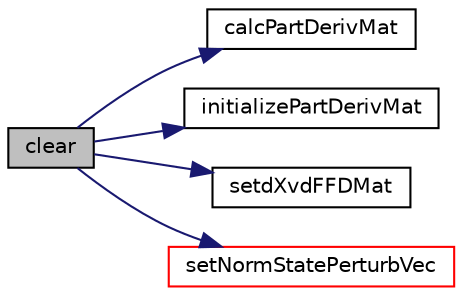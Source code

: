 digraph "clear"
{
  bgcolor="transparent";
  edge [fontname="Helvetica",fontsize="10",labelfontname="Helvetica",labelfontsize="10"];
  node [fontname="Helvetica",fontsize="10",shape=record];
  rankdir="LR";
  Node59 [label="clear",height=0.2,width=0.4,color="black", fillcolor="grey75", style="filled", fontcolor="black"];
  Node59 -> Node60 [color="midnightblue",fontsize="10",style="solid",fontname="Helvetica"];
  Node60 [label="calcPartDerivMat",height=0.2,width=0.4,color="black",URL="$classFoam_1_1DAPartDeriv.html#a83a792c56dee142c66d8335647b6ca37",tooltip="compute the partial derivative matrix "];
  Node59 -> Node61 [color="midnightblue",fontsize="10",style="solid",fontname="Helvetica"];
  Node61 [label="initializePartDerivMat",height=0.2,width=0.4,color="black",URL="$classFoam_1_1DAPartDeriv.html#a90b408f2dec2d03a1afbbcdc0c2abd5d",tooltip="initialize partial derivative matrix "];
  Node59 -> Node62 [color="midnightblue",fontsize="10",style="solid",fontname="Helvetica"];
  Node62 [label="setdXvdFFDMat",height=0.2,width=0.4,color="black",URL="$classFoam_1_1DAPartDeriv.html#a6ea8ab812cb9b4cb4179c90fa55af27b",tooltip="setup dXvdFFD matrix "];
  Node59 -> Node63 [color="midnightblue",fontsize="10",style="solid",fontname="Helvetica"];
  Node63 [label="setNormStatePerturbVec",height=0.2,width=0.4,color="red",URL="$classFoam_1_1DAPartDeriv.html#aec174241eed03bdc90978bef82cf9666",tooltip="setup the state normalization vector "];
}
